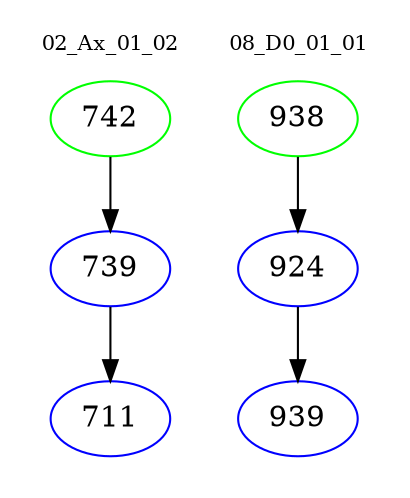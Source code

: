 digraph{
subgraph cluster_0 {
color = white
label = "02_Ax_01_02";
fontsize=10;
T0_742 [label="742", color="green"]
T0_742 -> T0_739 [color="black"]
T0_739 [label="739", color="blue"]
T0_739 -> T0_711 [color="black"]
T0_711 [label="711", color="blue"]
}
subgraph cluster_1 {
color = white
label = "08_D0_01_01";
fontsize=10;
T1_938 [label="938", color="green"]
T1_938 -> T1_924 [color="black"]
T1_924 [label="924", color="blue"]
T1_924 -> T1_939 [color="black"]
T1_939 [label="939", color="blue"]
}
}
